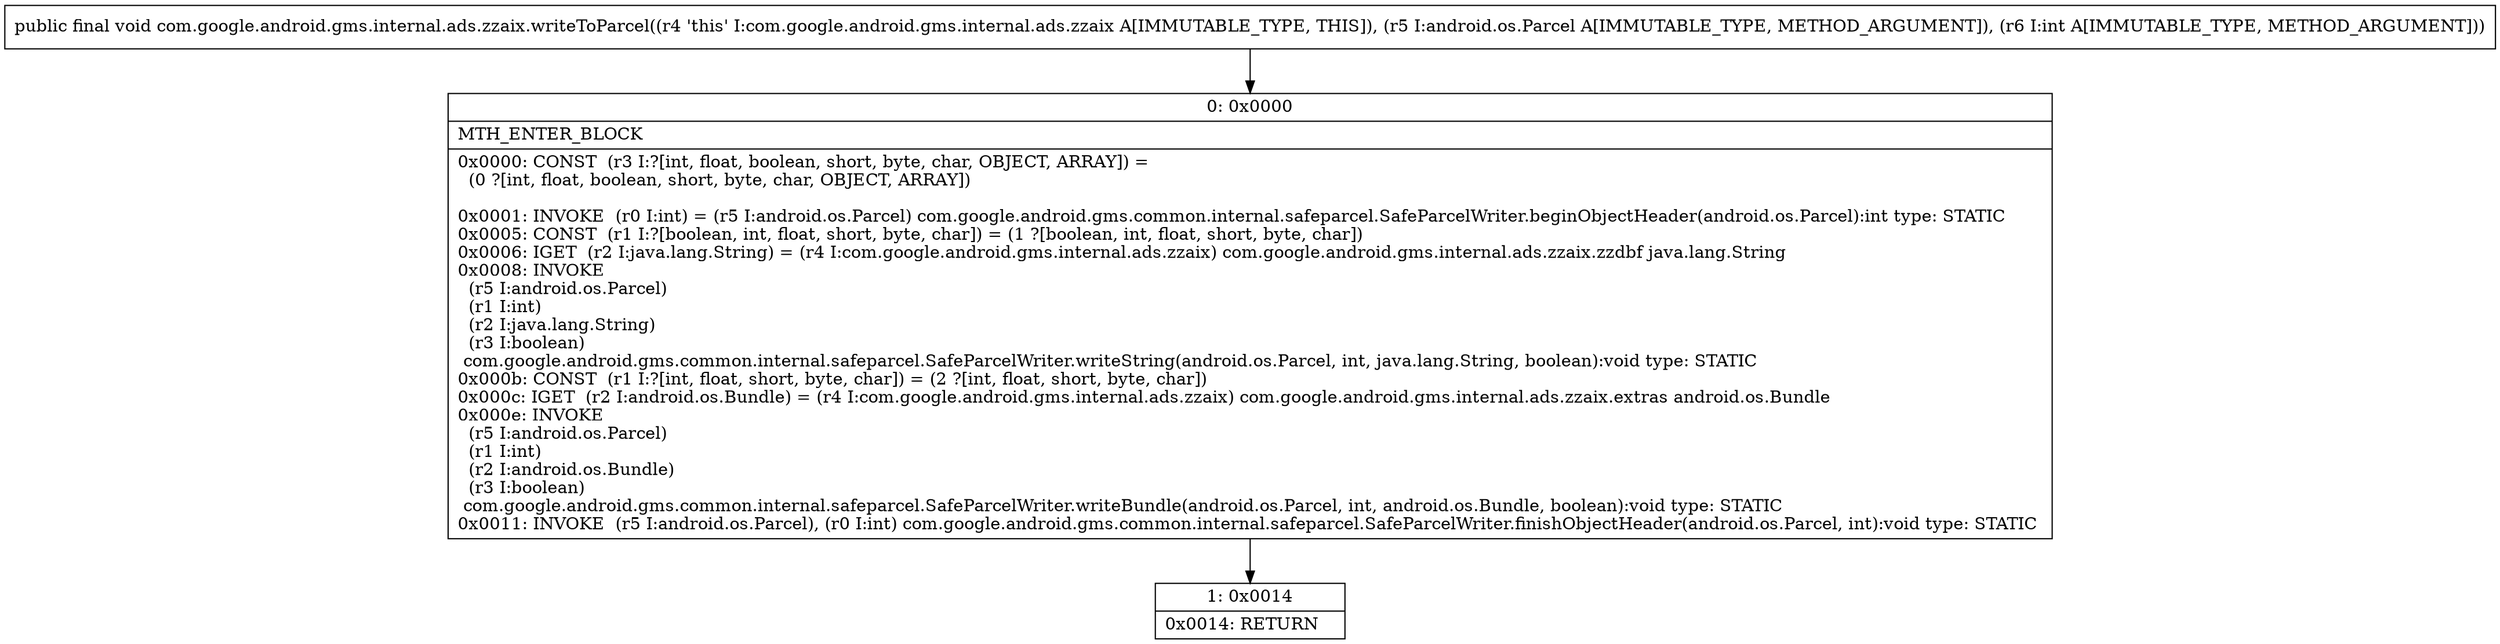 digraph "CFG forcom.google.android.gms.internal.ads.zzaix.writeToParcel(Landroid\/os\/Parcel;I)V" {
Node_0 [shape=record,label="{0\:\ 0x0000|MTH_ENTER_BLOCK\l|0x0000: CONST  (r3 I:?[int, float, boolean, short, byte, char, OBJECT, ARRAY]) = \l  (0 ?[int, float, boolean, short, byte, char, OBJECT, ARRAY])\l \l0x0001: INVOKE  (r0 I:int) = (r5 I:android.os.Parcel) com.google.android.gms.common.internal.safeparcel.SafeParcelWriter.beginObjectHeader(android.os.Parcel):int type: STATIC \l0x0005: CONST  (r1 I:?[boolean, int, float, short, byte, char]) = (1 ?[boolean, int, float, short, byte, char]) \l0x0006: IGET  (r2 I:java.lang.String) = (r4 I:com.google.android.gms.internal.ads.zzaix) com.google.android.gms.internal.ads.zzaix.zzdbf java.lang.String \l0x0008: INVOKE  \l  (r5 I:android.os.Parcel)\l  (r1 I:int)\l  (r2 I:java.lang.String)\l  (r3 I:boolean)\l com.google.android.gms.common.internal.safeparcel.SafeParcelWriter.writeString(android.os.Parcel, int, java.lang.String, boolean):void type: STATIC \l0x000b: CONST  (r1 I:?[int, float, short, byte, char]) = (2 ?[int, float, short, byte, char]) \l0x000c: IGET  (r2 I:android.os.Bundle) = (r4 I:com.google.android.gms.internal.ads.zzaix) com.google.android.gms.internal.ads.zzaix.extras android.os.Bundle \l0x000e: INVOKE  \l  (r5 I:android.os.Parcel)\l  (r1 I:int)\l  (r2 I:android.os.Bundle)\l  (r3 I:boolean)\l com.google.android.gms.common.internal.safeparcel.SafeParcelWriter.writeBundle(android.os.Parcel, int, android.os.Bundle, boolean):void type: STATIC \l0x0011: INVOKE  (r5 I:android.os.Parcel), (r0 I:int) com.google.android.gms.common.internal.safeparcel.SafeParcelWriter.finishObjectHeader(android.os.Parcel, int):void type: STATIC \l}"];
Node_1 [shape=record,label="{1\:\ 0x0014|0x0014: RETURN   \l}"];
MethodNode[shape=record,label="{public final void com.google.android.gms.internal.ads.zzaix.writeToParcel((r4 'this' I:com.google.android.gms.internal.ads.zzaix A[IMMUTABLE_TYPE, THIS]), (r5 I:android.os.Parcel A[IMMUTABLE_TYPE, METHOD_ARGUMENT]), (r6 I:int A[IMMUTABLE_TYPE, METHOD_ARGUMENT])) }"];
MethodNode -> Node_0;
Node_0 -> Node_1;
}

